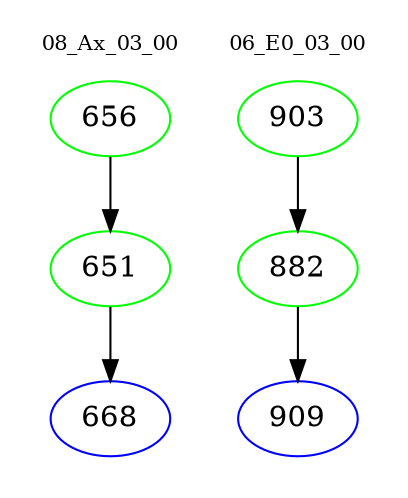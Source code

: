 digraph{
subgraph cluster_0 {
color = white
label = "08_Ax_03_00";
fontsize=10;
T0_656 [label="656", color="green"]
T0_656 -> T0_651 [color="black"]
T0_651 [label="651", color="green"]
T0_651 -> T0_668 [color="black"]
T0_668 [label="668", color="blue"]
}
subgraph cluster_1 {
color = white
label = "06_E0_03_00";
fontsize=10;
T1_903 [label="903", color="green"]
T1_903 -> T1_882 [color="black"]
T1_882 [label="882", color="green"]
T1_882 -> T1_909 [color="black"]
T1_909 [label="909", color="blue"]
}
}
